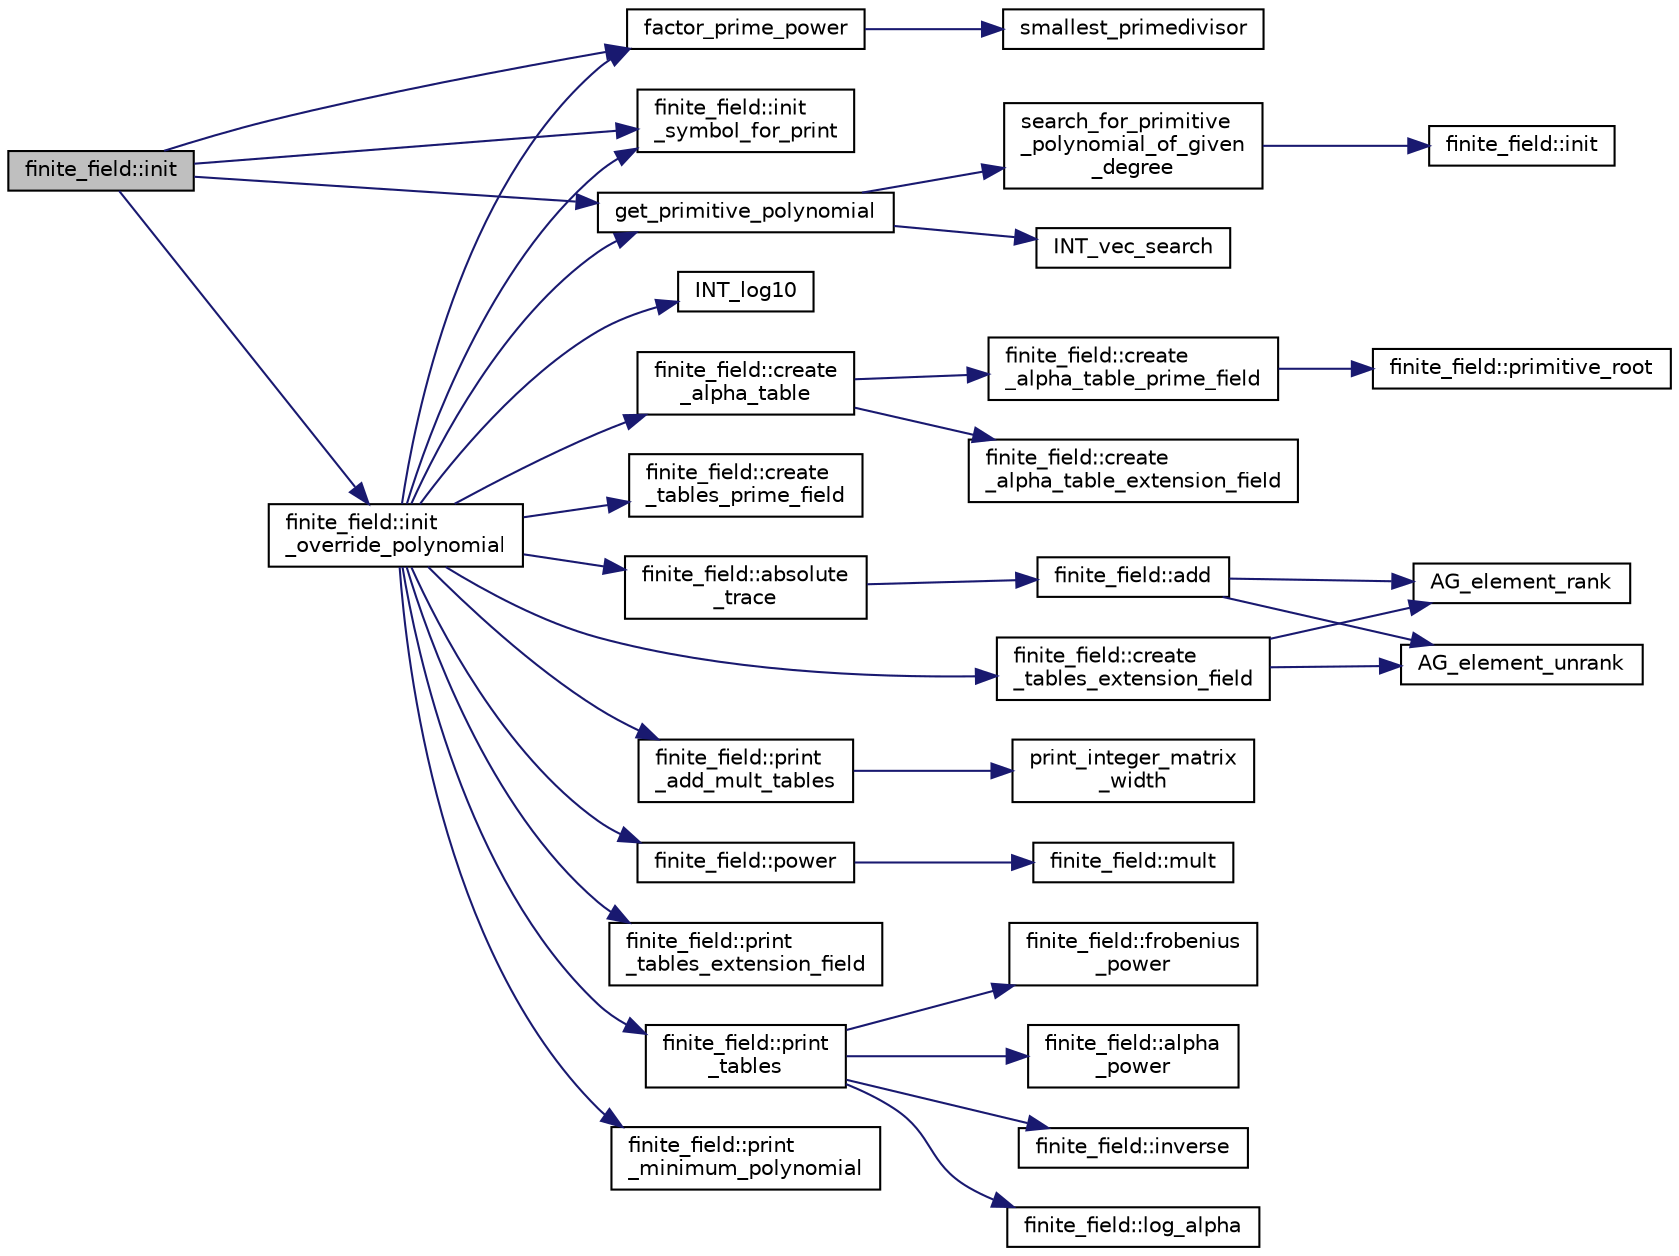 digraph "finite_field::init"
{
  edge [fontname="Helvetica",fontsize="10",labelfontname="Helvetica",labelfontsize="10"];
  node [fontname="Helvetica",fontsize="10",shape=record];
  rankdir="LR";
  Node5815 [label="finite_field::init",height=0.2,width=0.4,color="black", fillcolor="grey75", style="filled", fontcolor="black"];
  Node5815 -> Node5816 [color="midnightblue",fontsize="10",style="solid",fontname="Helvetica"];
  Node5816 [label="factor_prime_power",height=0.2,width=0.4,color="black", fillcolor="white", style="filled",URL="$de/dc5/algebra__and__number__theory_8h.html#af87166fad1e9b91458c714e90f8cd399"];
  Node5816 -> Node5817 [color="midnightblue",fontsize="10",style="solid",fontname="Helvetica"];
  Node5817 [label="smallest_primedivisor",height=0.2,width=0.4,color="black", fillcolor="white", style="filled",URL="$df/dda/number__theory_8_c.html#a89238384b70e5f0f19ac179ca88d468d"];
  Node5815 -> Node5818 [color="midnightblue",fontsize="10",style="solid",fontname="Helvetica"];
  Node5818 [label="finite_field::init\l_symbol_for_print",height=0.2,width=0.4,color="black", fillcolor="white", style="filled",URL="$df/d5a/classfinite__field.html#ac3ac8778d3162ccee0b3c5764127a92e"];
  Node5815 -> Node5819 [color="midnightblue",fontsize="10",style="solid",fontname="Helvetica"];
  Node5819 [label="get_primitive_polynomial",height=0.2,width=0.4,color="black", fillcolor="white", style="filled",URL="$de/dc5/algebra__and__number__theory_8h.html#a208ece81c99403683f588d02defd74a7"];
  Node5819 -> Node5820 [color="midnightblue",fontsize="10",style="solid",fontname="Helvetica"];
  Node5820 [label="INT_vec_search",height=0.2,width=0.4,color="black", fillcolor="white", style="filled",URL="$d5/de2/foundations_2data__structures_2data__structures_8h.html#ad103ef2316a1f671bdb68fd9cd9ba945"];
  Node5819 -> Node5821 [color="midnightblue",fontsize="10",style="solid",fontname="Helvetica"];
  Node5821 [label="search_for_primitive\l_polynomial_of_given\l_degree",height=0.2,width=0.4,color="black", fillcolor="white", style="filled",URL="$da/da9/galois__global_8_c.html#a5f70384bd08b74ef6f9e0f8663d0f286"];
  Node5821 -> Node5822 [color="midnightblue",fontsize="10",style="solid",fontname="Helvetica"];
  Node5822 [label="finite_field::init",height=0.2,width=0.4,color="black", fillcolor="white", style="filled",URL="$df/d5a/classfinite__field.html#a13e75e8165b27464935b50368ee8313c"];
  Node5815 -> Node5823 [color="midnightblue",fontsize="10",style="solid",fontname="Helvetica"];
  Node5823 [label="finite_field::init\l_override_polynomial",height=0.2,width=0.4,color="black", fillcolor="white", style="filled",URL="$df/d5a/classfinite__field.html#a39a40b052f326a05c5a1e6b13572f3e5"];
  Node5823 -> Node5816 [color="midnightblue",fontsize="10",style="solid",fontname="Helvetica"];
  Node5823 -> Node5818 [color="midnightblue",fontsize="10",style="solid",fontname="Helvetica"];
  Node5823 -> Node5819 [color="midnightblue",fontsize="10",style="solid",fontname="Helvetica"];
  Node5823 -> Node5824 [color="midnightblue",fontsize="10",style="solid",fontname="Helvetica"];
  Node5824 [label="finite_field::print\l_minimum_polynomial",height=0.2,width=0.4,color="black", fillcolor="white", style="filled",URL="$df/d5a/classfinite__field.html#a6d58c4c06994e9637385ff69943f13cb"];
  Node5823 -> Node5825 [color="midnightblue",fontsize="10",style="solid",fontname="Helvetica"];
  Node5825 [label="INT_log10",height=0.2,width=0.4,color="black", fillcolor="white", style="filled",URL="$de/dc5/algebra__and__number__theory_8h.html#a98bc0a6c562370a355165d2538dac250"];
  Node5823 -> Node5826 [color="midnightblue",fontsize="10",style="solid",fontname="Helvetica"];
  Node5826 [label="finite_field::create\l_alpha_table",height=0.2,width=0.4,color="black", fillcolor="white", style="filled",URL="$df/d5a/classfinite__field.html#a33e052044b18cf8dc31e6fbffbb1f0db"];
  Node5826 -> Node5827 [color="midnightblue",fontsize="10",style="solid",fontname="Helvetica"];
  Node5827 [label="finite_field::create\l_alpha_table_extension_field",height=0.2,width=0.4,color="black", fillcolor="white", style="filled",URL="$df/d5a/classfinite__field.html#ac7dea38ff2bb99e41863832e4a468947"];
  Node5826 -> Node5828 [color="midnightblue",fontsize="10",style="solid",fontname="Helvetica"];
  Node5828 [label="finite_field::create\l_alpha_table_prime_field",height=0.2,width=0.4,color="black", fillcolor="white", style="filled",URL="$df/d5a/classfinite__field.html#a467585ef59e1cbd89735e517457fbedc"];
  Node5828 -> Node5829 [color="midnightblue",fontsize="10",style="solid",fontname="Helvetica"];
  Node5829 [label="finite_field::primitive_root",height=0.2,width=0.4,color="black", fillcolor="white", style="filled",URL="$df/d5a/classfinite__field.html#a3ba0fb241fc4114b1e710f8a1f9c43f1"];
  Node5823 -> Node5830 [color="midnightblue",fontsize="10",style="solid",fontname="Helvetica"];
  Node5830 [label="finite_field::create\l_tables_prime_field",height=0.2,width=0.4,color="black", fillcolor="white", style="filled",URL="$df/d5a/classfinite__field.html#a811a41cf0e334c7c05725afa19d79b7a"];
  Node5823 -> Node5831 [color="midnightblue",fontsize="10",style="solid",fontname="Helvetica"];
  Node5831 [label="finite_field::create\l_tables_extension_field",height=0.2,width=0.4,color="black", fillcolor="white", style="filled",URL="$df/d5a/classfinite__field.html#ac5067ade796759e81d55cd3d434f8512"];
  Node5831 -> Node5832 [color="midnightblue",fontsize="10",style="solid",fontname="Helvetica"];
  Node5832 [label="AG_element_unrank",height=0.2,width=0.4,color="black", fillcolor="white", style="filled",URL="$d4/d67/geometry_8h.html#a4a33b86c87b2879b97cfa1327abe2885"];
  Node5831 -> Node5833 [color="midnightblue",fontsize="10",style="solid",fontname="Helvetica"];
  Node5833 [label="AG_element_rank",height=0.2,width=0.4,color="black", fillcolor="white", style="filled",URL="$d4/d67/geometry_8h.html#ab2ac908d07dd8038fd996e26bdc75c17"];
  Node5823 -> Node5834 [color="midnightblue",fontsize="10",style="solid",fontname="Helvetica"];
  Node5834 [label="finite_field::print\l_add_mult_tables",height=0.2,width=0.4,color="black", fillcolor="white", style="filled",URL="$df/d5a/classfinite__field.html#ac4f687830f2953f9f7568c541e3e91c7"];
  Node5834 -> Node5835 [color="midnightblue",fontsize="10",style="solid",fontname="Helvetica"];
  Node5835 [label="print_integer_matrix\l_width",height=0.2,width=0.4,color="black", fillcolor="white", style="filled",URL="$d5/db4/io__and__os_8h.html#aa78f3e73fc2179251bd15adbcc31573f"];
  Node5823 -> Node5836 [color="midnightblue",fontsize="10",style="solid",fontname="Helvetica"];
  Node5836 [label="finite_field::power",height=0.2,width=0.4,color="black", fillcolor="white", style="filled",URL="$df/d5a/classfinite__field.html#a0437871b8f775f0b2d589188d9ad7e61"];
  Node5836 -> Node5837 [color="midnightblue",fontsize="10",style="solid",fontname="Helvetica"];
  Node5837 [label="finite_field::mult",height=0.2,width=0.4,color="black", fillcolor="white", style="filled",URL="$df/d5a/classfinite__field.html#a24fb5917aa6d4d656fd855b7f44a13b0"];
  Node5823 -> Node5838 [color="midnightblue",fontsize="10",style="solid",fontname="Helvetica"];
  Node5838 [label="finite_field::absolute\l_trace",height=0.2,width=0.4,color="black", fillcolor="white", style="filled",URL="$df/d5a/classfinite__field.html#a7c479f80ec77e646db13d175fb29325f"];
  Node5838 -> Node5839 [color="midnightblue",fontsize="10",style="solid",fontname="Helvetica"];
  Node5839 [label="finite_field::add",height=0.2,width=0.4,color="black", fillcolor="white", style="filled",URL="$df/d5a/classfinite__field.html#a8f12328a27500f3c7be0c849ebbc9d14"];
  Node5839 -> Node5832 [color="midnightblue",fontsize="10",style="solid",fontname="Helvetica"];
  Node5839 -> Node5833 [color="midnightblue",fontsize="10",style="solid",fontname="Helvetica"];
  Node5823 -> Node5840 [color="midnightblue",fontsize="10",style="solid",fontname="Helvetica"];
  Node5840 [label="finite_field::print\l_tables_extension_field",height=0.2,width=0.4,color="black", fillcolor="white", style="filled",URL="$df/d5a/classfinite__field.html#a026b98a814f71c1bfbd6905abb295ee8"];
  Node5823 -> Node5841 [color="midnightblue",fontsize="10",style="solid",fontname="Helvetica"];
  Node5841 [label="finite_field::print\l_tables",height=0.2,width=0.4,color="black", fillcolor="white", style="filled",URL="$df/d5a/classfinite__field.html#aa0bddbd3f44fb6012a198bfc3d0551fc"];
  Node5841 -> Node5842 [color="midnightblue",fontsize="10",style="solid",fontname="Helvetica"];
  Node5842 [label="finite_field::inverse",height=0.2,width=0.4,color="black", fillcolor="white", style="filled",URL="$df/d5a/classfinite__field.html#a69f2a12c01e70b7ce2d115c5221c9cdd"];
  Node5841 -> Node5843 [color="midnightblue",fontsize="10",style="solid",fontname="Helvetica"];
  Node5843 [label="finite_field::log_alpha",height=0.2,width=0.4,color="black", fillcolor="white", style="filled",URL="$df/d5a/classfinite__field.html#a446a83ae0d281ddf44215626f0097305"];
  Node5841 -> Node5844 [color="midnightblue",fontsize="10",style="solid",fontname="Helvetica"];
  Node5844 [label="finite_field::frobenius\l_power",height=0.2,width=0.4,color="black", fillcolor="white", style="filled",URL="$df/d5a/classfinite__field.html#aec23e43aaefc0ed601cdfa3139496a92"];
  Node5841 -> Node5845 [color="midnightblue",fontsize="10",style="solid",fontname="Helvetica"];
  Node5845 [label="finite_field::alpha\l_power",height=0.2,width=0.4,color="black", fillcolor="white", style="filled",URL="$df/d5a/classfinite__field.html#aa1d31b58f7fe2798e20f74890ae29c51"];
}
